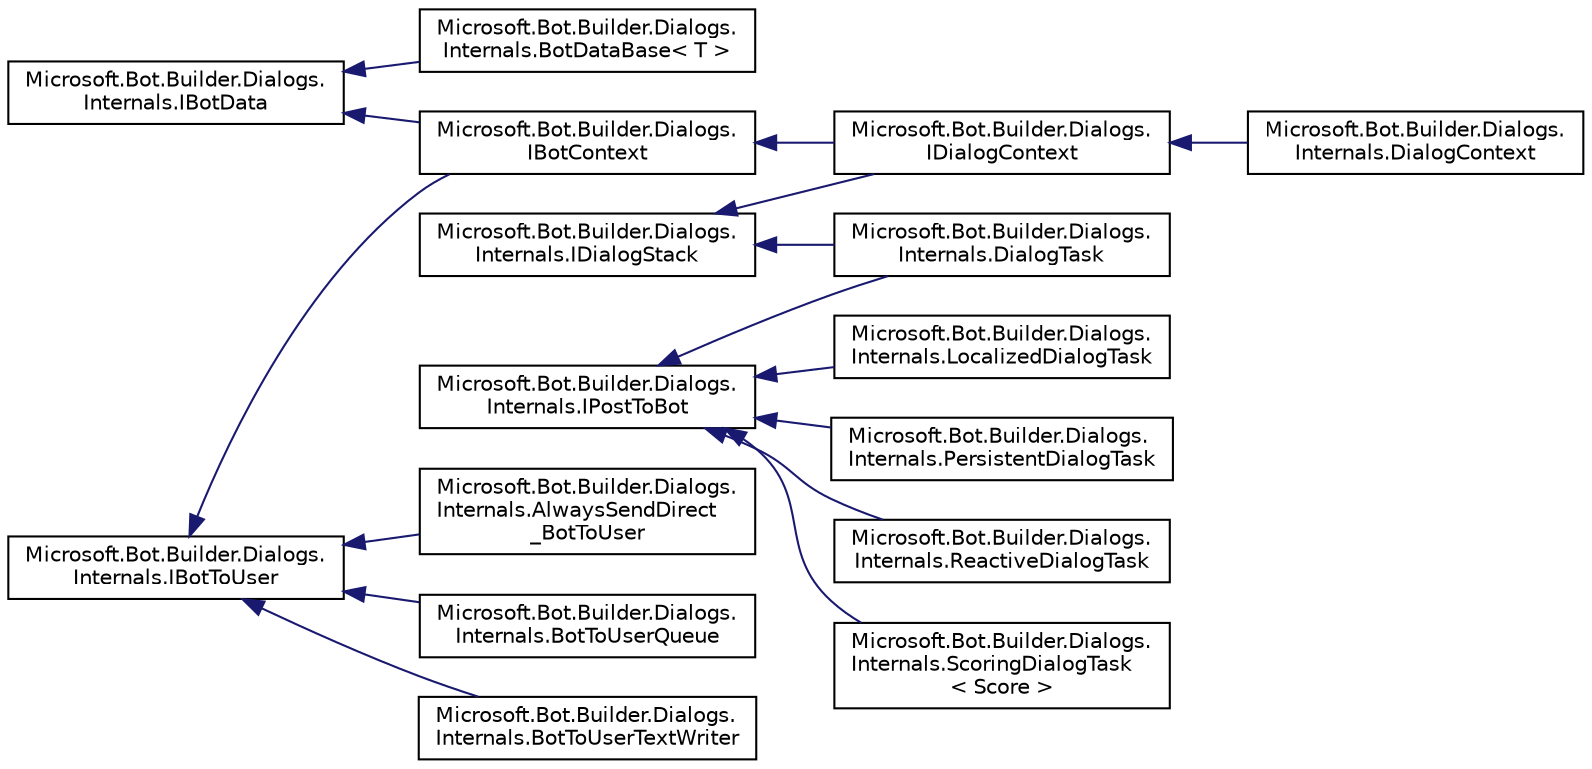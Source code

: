 digraph "Graphical Class Hierarchy"
{
  edge [fontname="Helvetica",fontsize="10",labelfontname="Helvetica",labelfontsize="10"];
  node [fontname="Helvetica",fontsize="10",shape=record];
  rankdir="LR";
  Node1 [label="Microsoft.Bot.Builder.Dialogs.\lInternals.IBotData",height=0.2,width=0.4,color="black", fillcolor="white", style="filled",URL="$db/d9b/interface_microsoft_1_1_bot_1_1_builder_1_1_dialogs_1_1_internals_1_1_i_bot_data.html",tooltip="Private bot data. "];
  Node1 -> Node2 [dir="back",color="midnightblue",fontsize="10",style="solid",fontname="Helvetica"];
  Node2 [label="Microsoft.Bot.Builder.Dialogs.\lIBotContext",height=0.2,width=0.4,color="black", fillcolor="white", style="filled",URL="$d1/d29/interface_microsoft_1_1_bot_1_1_builder_1_1_dialogs_1_1_i_bot_context.html",tooltip="The context for the bot. "];
  Node2 -> Node3 [dir="back",color="midnightblue",fontsize="10",style="solid",fontname="Helvetica"];
  Node3 [label="Microsoft.Bot.Builder.Dialogs.\lIDialogContext",height=0.2,width=0.4,color="black", fillcolor="white", style="filled",URL="$d1/dc6/interface_microsoft_1_1_bot_1_1_builder_1_1_dialogs_1_1_i_dialog_context.html",tooltip="The context for the execution of a dialog&#39;s conversational process. "];
  Node3 -> Node4 [dir="back",color="midnightblue",fontsize="10",style="solid",fontname="Helvetica"];
  Node4 [label="Microsoft.Bot.Builder.Dialogs.\lInternals.DialogContext",height=0.2,width=0.4,color="black", fillcolor="white", style="filled",URL="$de/df0/class_microsoft_1_1_bot_1_1_builder_1_1_dialogs_1_1_internals_1_1_dialog_context.html"];
  Node1 -> Node5 [dir="back",color="midnightblue",fontsize="10",style="solid",fontname="Helvetica"];
  Node5 [label="Microsoft.Bot.Builder.Dialogs.\lInternals.BotDataBase\< T \>",height=0.2,width=0.4,color="black", fillcolor="white", style="filled",URL="$de/df5/class_microsoft_1_1_bot_1_1_builder_1_1_dialogs_1_1_internals_1_1_bot_data_base.html"];
  Node6 [label="Microsoft.Bot.Builder.Dialogs.\lInternals.IBotToUser",height=0.2,width=0.4,color="black", fillcolor="white", style="filled",URL="$d9/d2c/interface_microsoft_1_1_bot_1_1_builder_1_1_dialogs_1_1_internals_1_1_i_bot_to_user.html",tooltip="Methods to send a message from the bot to the user. "];
  Node6 -> Node2 [dir="back",color="midnightblue",fontsize="10",style="solid",fontname="Helvetica"];
  Node6 -> Node7 [dir="back",color="midnightblue",fontsize="10",style="solid",fontname="Helvetica"];
  Node7 [label="Microsoft.Bot.Builder.Dialogs.\lInternals.AlwaysSendDirect\l_BotToUser",height=0.2,width=0.4,color="black", fillcolor="white", style="filled",URL="$dc/dcb/class_microsoft_1_1_bot_1_1_builder_1_1_dialogs_1_1_internals_1_1_always_send_direct___bot_to_user.html"];
  Node6 -> Node8 [dir="back",color="midnightblue",fontsize="10",style="solid",fontname="Helvetica"];
  Node8 [label="Microsoft.Bot.Builder.Dialogs.\lInternals.BotToUserQueue",height=0.2,width=0.4,color="black", fillcolor="white", style="filled",URL="$d1/dcc/class_microsoft_1_1_bot_1_1_builder_1_1_dialogs_1_1_internals_1_1_bot_to_user_queue.html"];
  Node6 -> Node9 [dir="back",color="midnightblue",fontsize="10",style="solid",fontname="Helvetica"];
  Node9 [label="Microsoft.Bot.Builder.Dialogs.\lInternals.BotToUserTextWriter",height=0.2,width=0.4,color="black", fillcolor="white", style="filled",URL="$d0/d2f/class_microsoft_1_1_bot_1_1_builder_1_1_dialogs_1_1_internals_1_1_bot_to_user_text_writer.html"];
  Node10 [label="Microsoft.Bot.Builder.Dialogs.\lInternals.IDialogStack",height=0.2,width=0.4,color="black", fillcolor="white", style="filled",URL="$de/db4/interface_microsoft_1_1_bot_1_1_builder_1_1_dialogs_1_1_internals_1_1_i_dialog_stack.html",tooltip="The stack of dialogs in the conversational process. "];
  Node10 -> Node3 [dir="back",color="midnightblue",fontsize="10",style="solid",fontname="Helvetica"];
  Node10 -> Node11 [dir="back",color="midnightblue",fontsize="10",style="solid",fontname="Helvetica"];
  Node11 [label="Microsoft.Bot.Builder.Dialogs.\lInternals.DialogTask",height=0.2,width=0.4,color="black", fillcolor="white", style="filled",URL="$db/d87/class_microsoft_1_1_bot_1_1_builder_1_1_dialogs_1_1_internals_1_1_dialog_task.html"];
  Node12 [label="Microsoft.Bot.Builder.Dialogs.\lInternals.IPostToBot",height=0.2,width=0.4,color="black", fillcolor="white", style="filled",URL="$d4/d38/interface_microsoft_1_1_bot_1_1_builder_1_1_dialogs_1_1_internals_1_1_i_post_to_bot.html",tooltip="Methods to send a message from the user to the bot. "];
  Node12 -> Node11 [dir="back",color="midnightblue",fontsize="10",style="solid",fontname="Helvetica"];
  Node12 -> Node13 [dir="back",color="midnightblue",fontsize="10",style="solid",fontname="Helvetica"];
  Node13 [label="Microsoft.Bot.Builder.Dialogs.\lInternals.LocalizedDialogTask",height=0.2,width=0.4,color="black", fillcolor="white", style="filled",URL="$d2/d80/class_microsoft_1_1_bot_1_1_builder_1_1_dialogs_1_1_internals_1_1_localized_dialog_task.html"];
  Node12 -> Node14 [dir="back",color="midnightblue",fontsize="10",style="solid",fontname="Helvetica"];
  Node14 [label="Microsoft.Bot.Builder.Dialogs.\lInternals.PersistentDialogTask",height=0.2,width=0.4,color="black", fillcolor="white", style="filled",URL="$de/d6a/class_microsoft_1_1_bot_1_1_builder_1_1_dialogs_1_1_internals_1_1_persistent_dialog_task.html"];
  Node12 -> Node15 [dir="back",color="midnightblue",fontsize="10",style="solid",fontname="Helvetica"];
  Node15 [label="Microsoft.Bot.Builder.Dialogs.\lInternals.ReactiveDialogTask",height=0.2,width=0.4,color="black", fillcolor="white", style="filled",URL="$d4/d57/class_microsoft_1_1_bot_1_1_builder_1_1_dialogs_1_1_internals_1_1_reactive_dialog_task.html"];
  Node12 -> Node16 [dir="back",color="midnightblue",fontsize="10",style="solid",fontname="Helvetica"];
  Node16 [label="Microsoft.Bot.Builder.Dialogs.\lInternals.ScoringDialogTask\l\< Score \>",height=0.2,width=0.4,color="black", fillcolor="white", style="filled",URL="$d8/de1/class_microsoft_1_1_bot_1_1_builder_1_1_dialogs_1_1_internals_1_1_scoring_dialog_task.html"];
}

